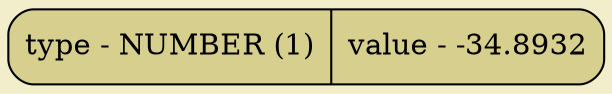 digraph
{
bgcolor="#F2EECB";
rankdir = TB;
POINT_0x636c9d3b0610[shape=Mrecord, label = "type - NUMBER (1) | value - -34.8932", style="filled",fillcolor="#D7CF8D"]
}
